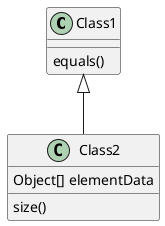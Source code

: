 @startuml

Class1 <|-- Class2
Class1 : equals()
Class2 : Object[] elementData
Class2 : size()

@enduml